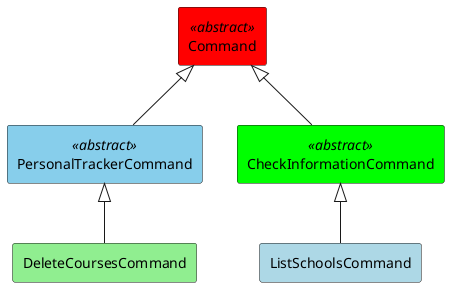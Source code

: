 @startuml

skinparam componentStyle rectangle

component PersonalTrackerCommand <<abstract>> #skyblue
component CheckInformationCommand <<abstract>> #lime
component ListSchoolsCommand #lightblue
component DeleteCoursesCommand #lightgreen
component Command <<abstract>> #red

PersonalTrackerCommand -up-|> Command
CheckInformationCommand -up-|> Command

ListSchoolsCommand -up-|> CheckInformationCommand
DeleteCoursesCommand -up-|> PersonalTrackerCommand

@enduml
